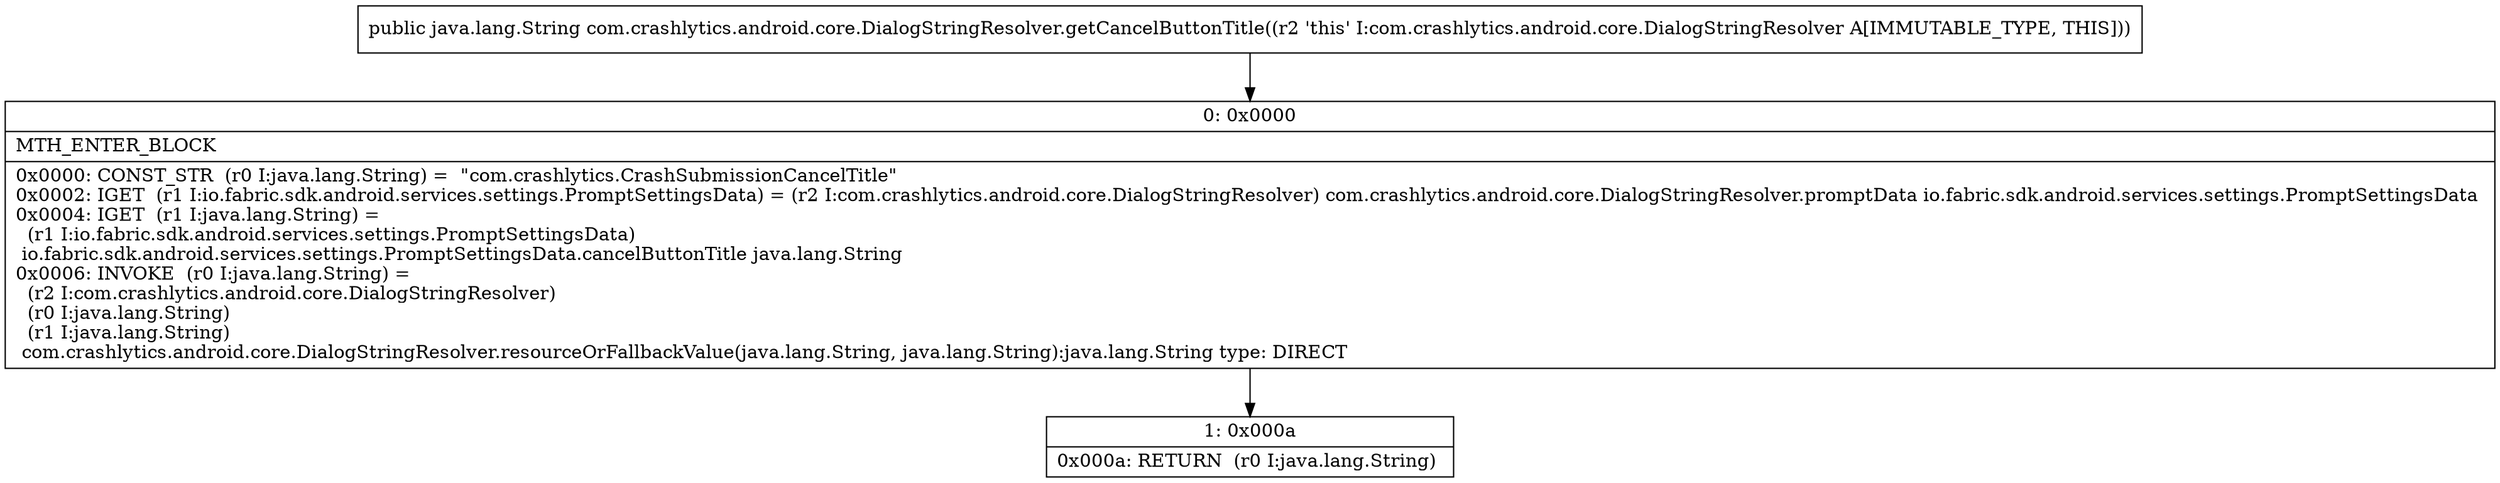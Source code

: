 digraph "CFG forcom.crashlytics.android.core.DialogStringResolver.getCancelButtonTitle()Ljava\/lang\/String;" {
Node_0 [shape=record,label="{0\:\ 0x0000|MTH_ENTER_BLOCK\l|0x0000: CONST_STR  (r0 I:java.lang.String) =  \"com.crashlytics.CrashSubmissionCancelTitle\" \l0x0002: IGET  (r1 I:io.fabric.sdk.android.services.settings.PromptSettingsData) = (r2 I:com.crashlytics.android.core.DialogStringResolver) com.crashlytics.android.core.DialogStringResolver.promptData io.fabric.sdk.android.services.settings.PromptSettingsData \l0x0004: IGET  (r1 I:java.lang.String) = \l  (r1 I:io.fabric.sdk.android.services.settings.PromptSettingsData)\l io.fabric.sdk.android.services.settings.PromptSettingsData.cancelButtonTitle java.lang.String \l0x0006: INVOKE  (r0 I:java.lang.String) = \l  (r2 I:com.crashlytics.android.core.DialogStringResolver)\l  (r0 I:java.lang.String)\l  (r1 I:java.lang.String)\l com.crashlytics.android.core.DialogStringResolver.resourceOrFallbackValue(java.lang.String, java.lang.String):java.lang.String type: DIRECT \l}"];
Node_1 [shape=record,label="{1\:\ 0x000a|0x000a: RETURN  (r0 I:java.lang.String) \l}"];
MethodNode[shape=record,label="{public java.lang.String com.crashlytics.android.core.DialogStringResolver.getCancelButtonTitle((r2 'this' I:com.crashlytics.android.core.DialogStringResolver A[IMMUTABLE_TYPE, THIS])) }"];
MethodNode -> Node_0;
Node_0 -> Node_1;
}

